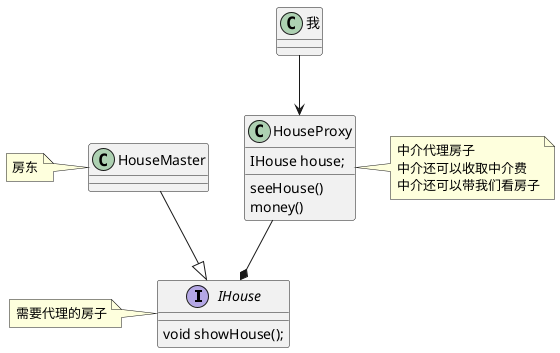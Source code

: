 @startuml

interface IHouse{
   void showHouse();
}
note left:需要代理的房子

class HouseMaster
note left:房东
HouseMaster --|> IHouse

class HouseProxy{
    IHouse house;
    seeHouse()
    money()
}
note right:中介代理房子\n中介还可以收取中介费\n中介还可以带我们看房子

HouseProxy --*  IHouse

class 我{
}

我 --> HouseProxy


@enduml